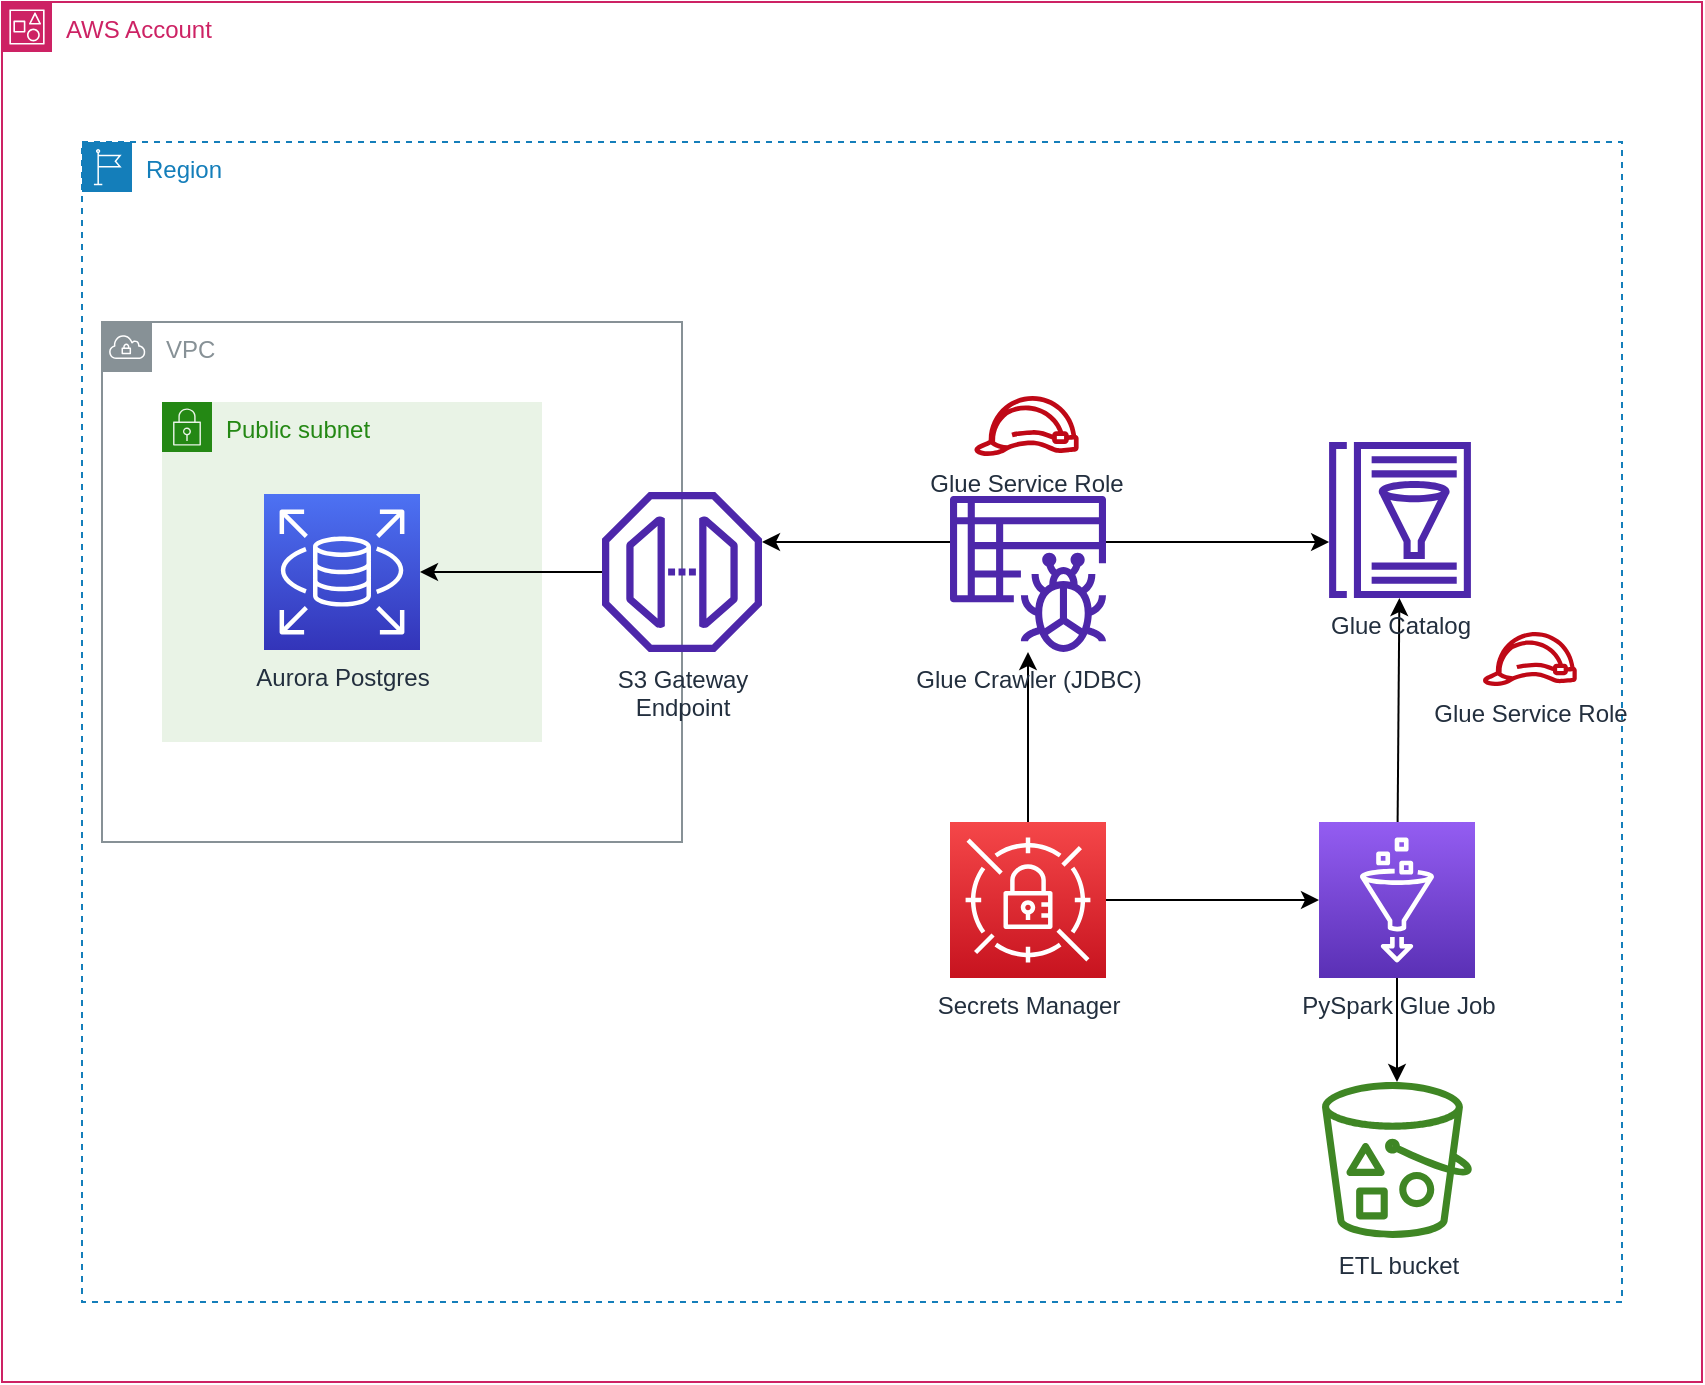 <mxfile version="20.5.3" type="device"><diagram id="y0yoUt8PDUnWxU_aTR9k" name="Page-1"><mxGraphModel dx="1694" dy="841" grid="1" gridSize="10" guides="1" tooltips="1" connect="1" arrows="1" fold="1" page="1" pageScale="1" pageWidth="850" pageHeight="1100" math="0" shadow="0"><root><mxCell id="0"/><mxCell id="1" parent="0"/><mxCell id="tfIvSZz7BxdLT6BHfepm-10" value="AWS Account" style="points=[[0,0],[0.25,0],[0.5,0],[0.75,0],[1,0],[1,0.25],[1,0.5],[1,0.75],[1,1],[0.75,1],[0.5,1],[0.25,1],[0,1],[0,0.75],[0,0.5],[0,0.25]];outlineConnect=0;gradientColor=none;html=1;whiteSpace=wrap;fontSize=12;fontStyle=0;container=1;pointerEvents=0;collapsible=0;recursiveResize=0;shape=mxgraph.aws4.group;grIcon=mxgraph.aws4.group_account;strokeColor=#CD2264;fillColor=none;verticalAlign=top;align=left;spacingLeft=30;fontColor=#CD2264;dashed=0;" vertex="1" parent="1"><mxGeometry x="230" y="110" width="850" height="690" as="geometry"/></mxCell><mxCell id="tfIvSZz7BxdLT6BHfepm-2" value="Region" style="points=[[0,0],[0.25,0],[0.5,0],[0.75,0],[1,0],[1,0.25],[1,0.5],[1,0.75],[1,1],[0.75,1],[0.5,1],[0.25,1],[0,1],[0,0.75],[0,0.5],[0,0.25]];outlineConnect=0;gradientColor=none;html=1;whiteSpace=wrap;fontSize=12;fontStyle=0;container=1;pointerEvents=0;collapsible=0;recursiveResize=0;shape=mxgraph.aws4.group;grIcon=mxgraph.aws4.group_region;strokeColor=#147EBA;fillColor=none;verticalAlign=top;align=left;spacingLeft=30;fontColor=#147EBA;dashed=1;" vertex="1" parent="1"><mxGeometry x="270" y="180" width="770" height="580" as="geometry"/></mxCell><mxCell id="tfIvSZz7BxdLT6BHfepm-1" value="VPC" style="sketch=0;outlineConnect=0;gradientColor=none;html=1;whiteSpace=wrap;fontSize=12;fontStyle=0;shape=mxgraph.aws4.group;grIcon=mxgraph.aws4.group_vpc;strokeColor=#879196;fillColor=none;verticalAlign=top;align=left;spacingLeft=30;fontColor=#879196;dashed=0;" vertex="1" parent="tfIvSZz7BxdLT6BHfepm-2"><mxGeometry x="10" y="90" width="290" height="260" as="geometry"/></mxCell><mxCell id="tfIvSZz7BxdLT6BHfepm-13" value="Public subnet" style="points=[[0,0],[0.25,0],[0.5,0],[0.75,0],[1,0],[1,0.25],[1,0.5],[1,0.75],[1,1],[0.75,1],[0.5,1],[0.25,1],[0,1],[0,0.75],[0,0.5],[0,0.25]];outlineConnect=0;gradientColor=none;html=1;whiteSpace=wrap;fontSize=12;fontStyle=0;container=1;pointerEvents=0;collapsible=0;recursiveResize=0;shape=mxgraph.aws4.group;grIcon=mxgraph.aws4.group_security_group;grStroke=0;strokeColor=#248814;fillColor=#E9F3E6;verticalAlign=top;align=left;spacingLeft=30;fontColor=#248814;dashed=0;" vertex="1" parent="tfIvSZz7BxdLT6BHfepm-2"><mxGeometry x="40" y="130" width="190" height="170" as="geometry"/></mxCell><mxCell id="tfIvSZz7BxdLT6BHfepm-15" value="Aurora Postgres" style="sketch=0;points=[[0,0,0],[0.25,0,0],[0.5,0,0],[0.75,0,0],[1,0,0],[0,1,0],[0.25,1,0],[0.5,1,0],[0.75,1,0],[1,1,0],[0,0.25,0],[0,0.5,0],[0,0.75,0],[1,0.25,0],[1,0.5,0],[1,0.75,0]];outlineConnect=0;fontColor=#232F3E;gradientColor=#4D72F3;gradientDirection=north;fillColor=#3334B9;strokeColor=#ffffff;dashed=0;verticalLabelPosition=bottom;verticalAlign=top;align=center;html=1;fontSize=12;fontStyle=0;aspect=fixed;shape=mxgraph.aws4.resourceIcon;resIcon=mxgraph.aws4.rds;" vertex="1" parent="tfIvSZz7BxdLT6BHfepm-13"><mxGeometry x="51" y="46" width="78" height="78" as="geometry"/></mxCell><mxCell id="tfIvSZz7BxdLT6BHfepm-17" style="edgeStyle=orthogonalEdgeStyle;rounded=0;orthogonalLoop=1;jettySize=auto;html=1;" edge="1" parent="tfIvSZz7BxdLT6BHfepm-2" source="tfIvSZz7BxdLT6BHfepm-8" target="tfIvSZz7BxdLT6BHfepm-15"><mxGeometry relative="1" as="geometry"/></mxCell><mxCell id="tfIvSZz7BxdLT6BHfepm-8" value="S3 Gateway&lt;br&gt;Endpoint" style="sketch=0;outlineConnect=0;fontColor=#232F3E;gradientColor=none;fillColor=#4D27AA;strokeColor=none;dashed=0;verticalLabelPosition=bottom;verticalAlign=top;align=center;html=1;fontSize=12;fontStyle=0;aspect=fixed;pointerEvents=1;shape=mxgraph.aws4.endpoint;" vertex="1" parent="tfIvSZz7BxdLT6BHfepm-2"><mxGeometry x="260" y="175" width="80" height="80" as="geometry"/></mxCell><mxCell id="tfIvSZz7BxdLT6BHfepm-16" style="edgeStyle=orthogonalEdgeStyle;rounded=0;orthogonalLoop=1;jettySize=auto;html=1;" edge="1" parent="tfIvSZz7BxdLT6BHfepm-2" source="tfIvSZz7BxdLT6BHfepm-7" target="tfIvSZz7BxdLT6BHfepm-8"><mxGeometry relative="1" as="geometry"><mxPoint x="370" y="400" as="targetPoint"/><Array as="points"><mxPoint x="410" y="200"/><mxPoint x="410" y="200"/></Array></mxGeometry></mxCell><mxCell id="tfIvSZz7BxdLT6BHfepm-33" style="edgeStyle=none;rounded=0;orthogonalLoop=1;jettySize=auto;html=1;exitX=0.5;exitY=0;exitDx=0;exitDy=0;exitPerimeter=0;" edge="1" parent="tfIvSZz7BxdLT6BHfepm-2" source="tfIvSZz7BxdLT6BHfepm-32" target="tfIvSZz7BxdLT6BHfepm-7"><mxGeometry relative="1" as="geometry"/></mxCell><mxCell id="tfIvSZz7BxdLT6BHfepm-7" value="Glue Crawler (JDBC)" style="sketch=0;outlineConnect=0;fontColor=#232F3E;gradientColor=none;fillColor=#4D27AA;strokeColor=none;dashed=0;verticalLabelPosition=bottom;verticalAlign=top;align=center;html=1;fontSize=12;fontStyle=0;aspect=fixed;pointerEvents=1;shape=mxgraph.aws4.glue_crawlers;" vertex="1" parent="tfIvSZz7BxdLT6BHfepm-2"><mxGeometry x="434" y="177" width="78" height="78" as="geometry"/></mxCell><mxCell id="tfIvSZz7BxdLT6BHfepm-9" value="Glue Service Role" style="sketch=0;outlineConnect=0;fontColor=#232F3E;gradientColor=none;fillColor=#BF0816;strokeColor=none;dashed=0;verticalLabelPosition=bottom;verticalAlign=top;align=center;html=1;fontSize=12;fontStyle=0;aspect=fixed;pointerEvents=1;shape=mxgraph.aws4.role;" vertex="1" parent="tfIvSZz7BxdLT6BHfepm-2"><mxGeometry x="445.66" y="127" width="53.18" height="30" as="geometry"/></mxCell><mxCell id="tfIvSZz7BxdLT6BHfepm-29" value="" style="edgeStyle=none;rounded=0;orthogonalLoop=1;jettySize=auto;html=1;" edge="1" parent="tfIvSZz7BxdLT6BHfepm-2" source="tfIvSZz7BxdLT6BHfepm-24" target="tfIvSZz7BxdLT6BHfepm-6"><mxGeometry relative="1" as="geometry"><Array as="points"/></mxGeometry></mxCell><mxCell id="tfIvSZz7BxdLT6BHfepm-6" value="Glue Catalog" style="sketch=0;outlineConnect=0;fontColor=#232F3E;gradientColor=none;fillColor=#4D27AA;strokeColor=none;dashed=0;verticalLabelPosition=bottom;verticalAlign=top;align=center;html=1;fontSize=12;fontStyle=0;aspect=fixed;pointerEvents=1;shape=mxgraph.aws4.glue_data_catalog;" vertex="1" parent="tfIvSZz7BxdLT6BHfepm-2"><mxGeometry x="623" y="150" width="72" height="78" as="geometry"/></mxCell><mxCell id="tfIvSZz7BxdLT6BHfepm-18" style="edgeStyle=orthogonalEdgeStyle;rounded=0;orthogonalLoop=1;jettySize=auto;html=1;" edge="1" parent="tfIvSZz7BxdLT6BHfepm-2" source="tfIvSZz7BxdLT6BHfepm-7" target="tfIvSZz7BxdLT6BHfepm-6"><mxGeometry relative="1" as="geometry"><Array as="points"><mxPoint x="580" y="200"/><mxPoint x="580" y="200"/></Array></mxGeometry></mxCell><mxCell id="tfIvSZz7BxdLT6BHfepm-22" value="ETL bucket" style="sketch=0;outlineConnect=0;fontColor=#232F3E;gradientColor=none;fillColor=#3F8624;strokeColor=none;dashed=0;verticalLabelPosition=bottom;verticalAlign=top;align=center;html=1;fontSize=12;fontStyle=0;aspect=fixed;pointerEvents=1;shape=mxgraph.aws4.bucket_with_objects;" vertex="1" parent="tfIvSZz7BxdLT6BHfepm-2"><mxGeometry x="620" y="470" width="75" height="78" as="geometry"/></mxCell><mxCell id="tfIvSZz7BxdLT6BHfepm-30" style="edgeStyle=none;rounded=0;orthogonalLoop=1;jettySize=auto;html=1;" edge="1" parent="tfIvSZz7BxdLT6BHfepm-2" source="tfIvSZz7BxdLT6BHfepm-24" target="tfIvSZz7BxdLT6BHfepm-22"><mxGeometry relative="1" as="geometry"/></mxCell><mxCell id="tfIvSZz7BxdLT6BHfepm-36" style="edgeStyle=none;rounded=0;orthogonalLoop=1;jettySize=auto;html=1;exitX=1;exitY=0.5;exitDx=0;exitDy=0;exitPerimeter=0;" edge="1" parent="tfIvSZz7BxdLT6BHfepm-2" source="tfIvSZz7BxdLT6BHfepm-32" target="tfIvSZz7BxdLT6BHfepm-24"><mxGeometry relative="1" as="geometry"/></mxCell><mxCell id="tfIvSZz7BxdLT6BHfepm-24" value="PySpark Glue Job" style="sketch=0;points=[[0,0,0],[0.25,0,0],[0.5,0,0],[0.75,0,0],[1,0,0],[0,1,0],[0.25,1,0],[0.5,1,0],[0.75,1,0],[1,1,0],[0,0.25,0],[0,0.5,0],[0,0.75,0],[1,0.25,0],[1,0.5,0],[1,0.75,0]];outlineConnect=0;fontColor=#232F3E;gradientColor=#945DF2;gradientDirection=north;fillColor=#5A30B5;strokeColor=#ffffff;dashed=0;verticalLabelPosition=bottom;verticalAlign=top;align=center;html=1;fontSize=12;fontStyle=0;aspect=fixed;shape=mxgraph.aws4.resourceIcon;resIcon=mxgraph.aws4.glue;" vertex="1" parent="tfIvSZz7BxdLT6BHfepm-2"><mxGeometry x="618.5" y="340" width="78" height="78" as="geometry"/></mxCell><mxCell id="tfIvSZz7BxdLT6BHfepm-31" value="Glue Service Role" style="sketch=0;outlineConnect=0;fontColor=#232F3E;gradientColor=none;fillColor=#BF0816;strokeColor=none;dashed=0;verticalLabelPosition=bottom;verticalAlign=top;align=center;html=1;fontSize=12;fontStyle=0;aspect=fixed;pointerEvents=1;shape=mxgraph.aws4.role;" vertex="1" parent="tfIvSZz7BxdLT6BHfepm-2"><mxGeometry x="700" y="245" width="47.86" height="27" as="geometry"/></mxCell><mxCell id="tfIvSZz7BxdLT6BHfepm-32" value="Secrets Manager" style="sketch=0;points=[[0,0,0],[0.25,0,0],[0.5,0,0],[0.75,0,0],[1,0,0],[0,1,0],[0.25,1,0],[0.5,1,0],[0.75,1,0],[1,1,0],[0,0.25,0],[0,0.5,0],[0,0.75,0],[1,0.25,0],[1,0.5,0],[1,0.75,0]];outlineConnect=0;fontColor=#232F3E;gradientColor=#F54749;gradientDirection=north;fillColor=#C7131F;strokeColor=#ffffff;dashed=0;verticalLabelPosition=bottom;verticalAlign=top;align=center;html=1;fontSize=12;fontStyle=0;aspect=fixed;shape=mxgraph.aws4.resourceIcon;resIcon=mxgraph.aws4.secrets_manager;" vertex="1" parent="tfIvSZz7BxdLT6BHfepm-2"><mxGeometry x="434" y="340" width="78" height="78" as="geometry"/></mxCell></root></mxGraphModel></diagram></mxfile>